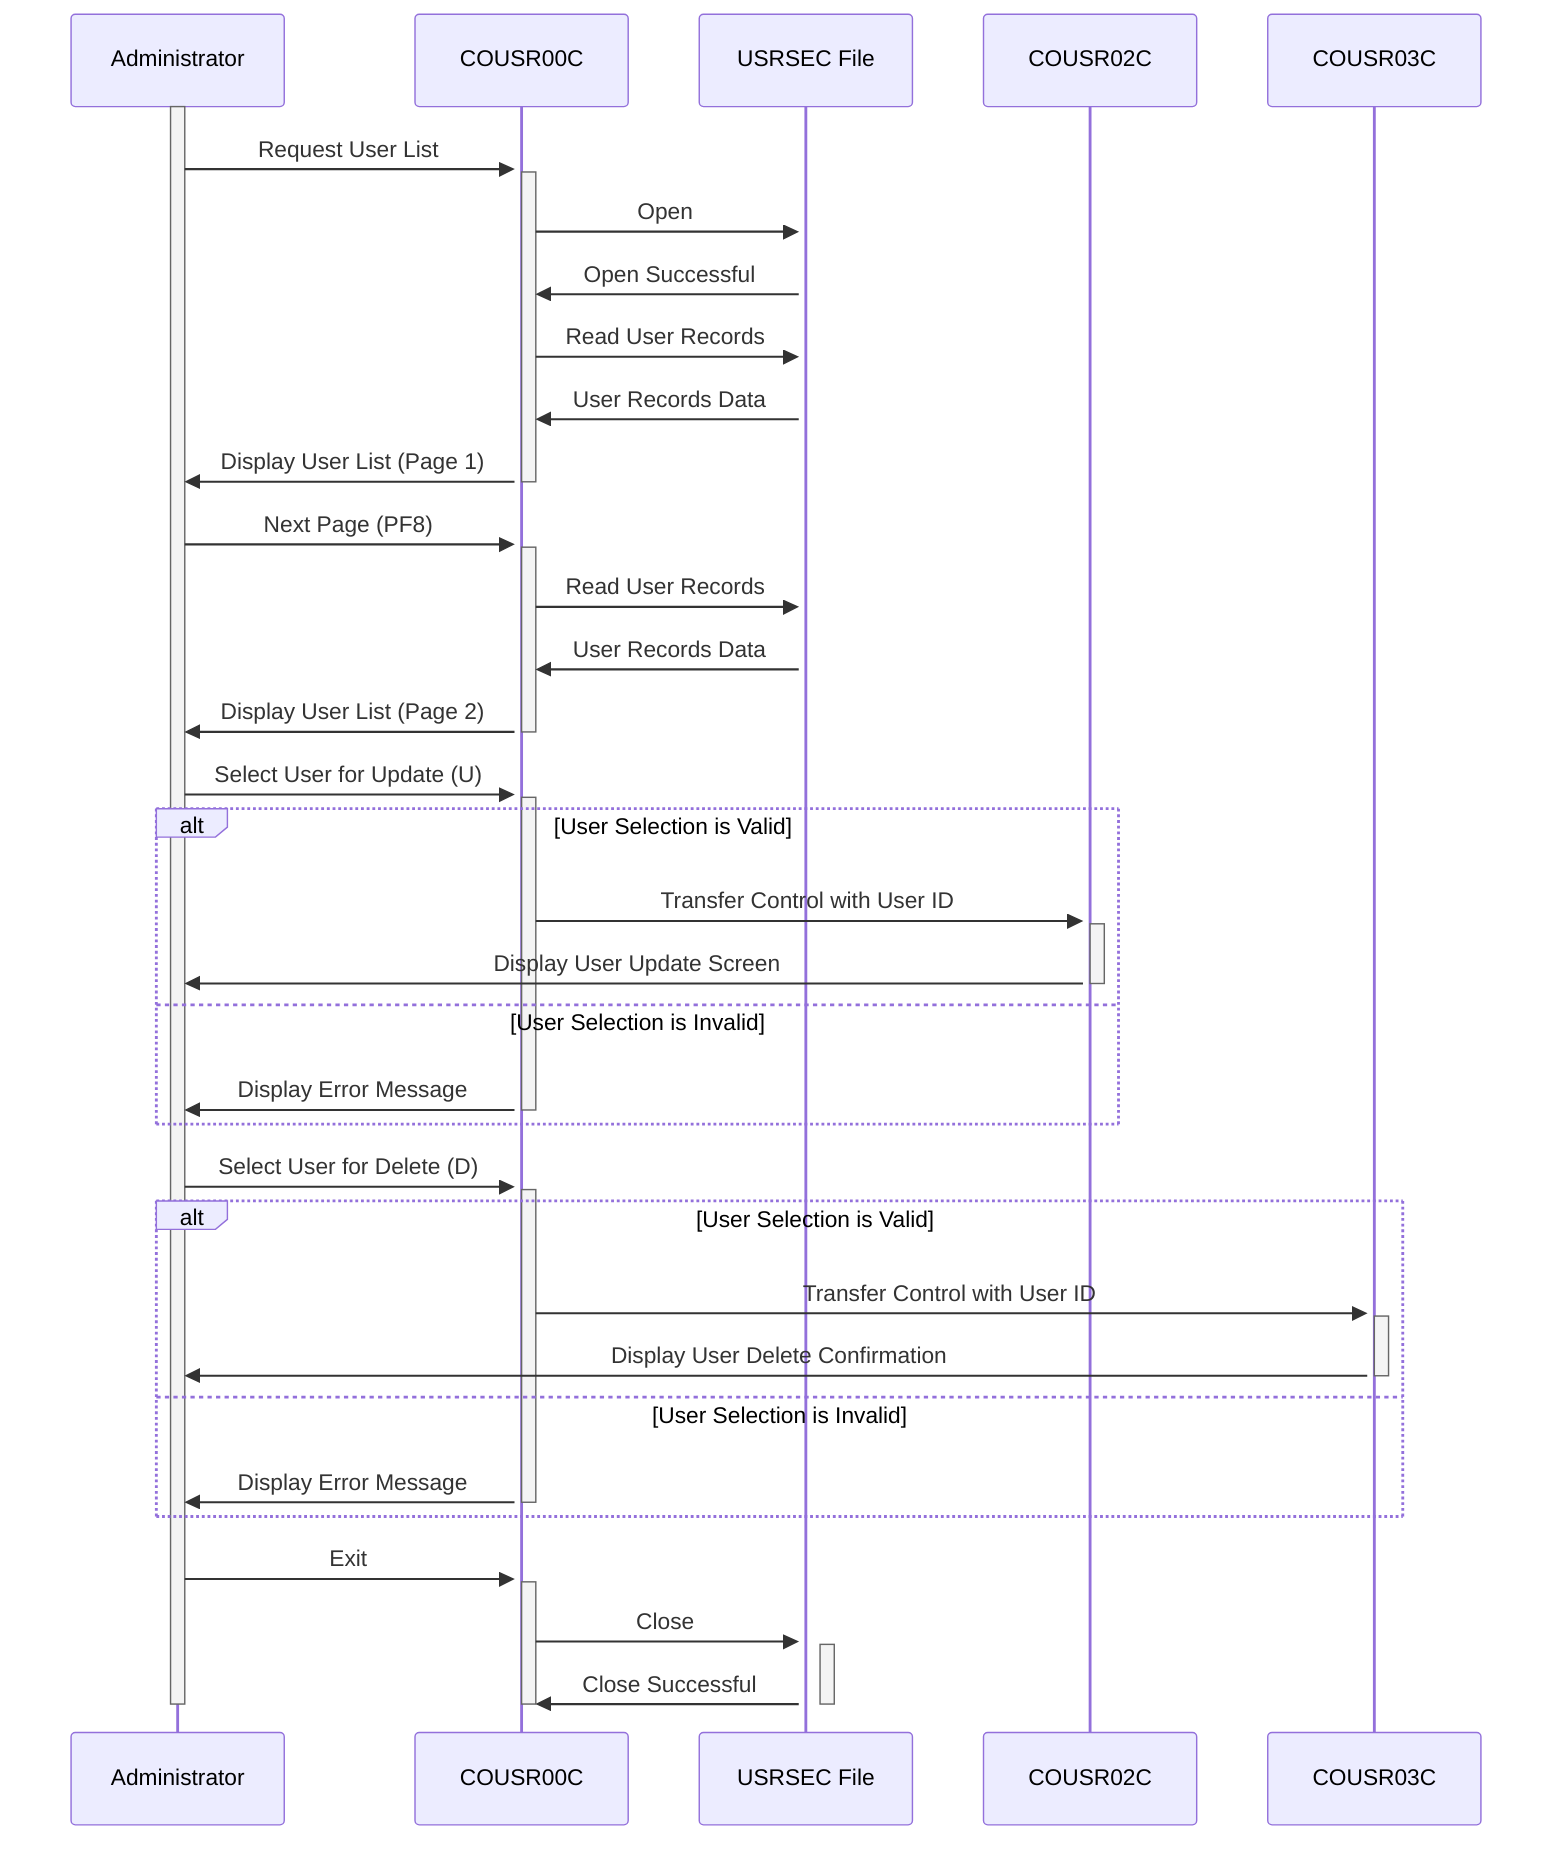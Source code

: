sequenceDiagram
    participant Administrator
    participant COUSR00C
    participant USRSEC File
    participant COUSR02C
    participant COUSR03C

    activate Administrator
    Administrator->>+COUSR00C: Request User List
    activate COUSR00C
    COUSR00C->>+USRSEC File: Open
    USRSEC File->>COUSR00C: Open Successful
    COUSR00C->>+USRSEC File: Read User Records
    USRSEC File->>COUSR00C: User Records Data
    COUSR00C->>-Administrator: Display User List (Page 1)
    Administrator->>+COUSR00C: Next Page (PF8)
    COUSR00C->>+USRSEC File: Read User Records
    USRSEC File->>COUSR00C: User Records Data
    COUSR00C->>-Administrator: Display User List (Page 2)
    Administrator->>+COUSR00C: Select User for Update (U)
    alt User Selection is Valid
        COUSR00C->>+COUSR02C: Transfer Control with User ID
                activate COUSR02C
        COUSR02C->>Administrator: Display User Update Screen
        deactivate COUSR02C
    else User Selection is Invalid
        COUSR00C->>-Administrator: Display Error Message
    end
    Administrator->>+COUSR00C: Select User for Delete (D)
    alt User Selection is Valid
        COUSR00C->>+COUSR03C: Transfer Control with User ID
                activate COUSR03C
        COUSR03C->>Administrator: Display User Delete Confirmation
        deactivate COUSR03C
    else User Selection is Invalid
        COUSR00C->>-Administrator: Display Error Message
    end
    Administrator->>+COUSR00C: Exit
    COUSR00C->>+USRSEC File: Close
    USRSEC File->>-COUSR00C: Close Successful
    deactivate COUSR00C
    deactivate Administrator